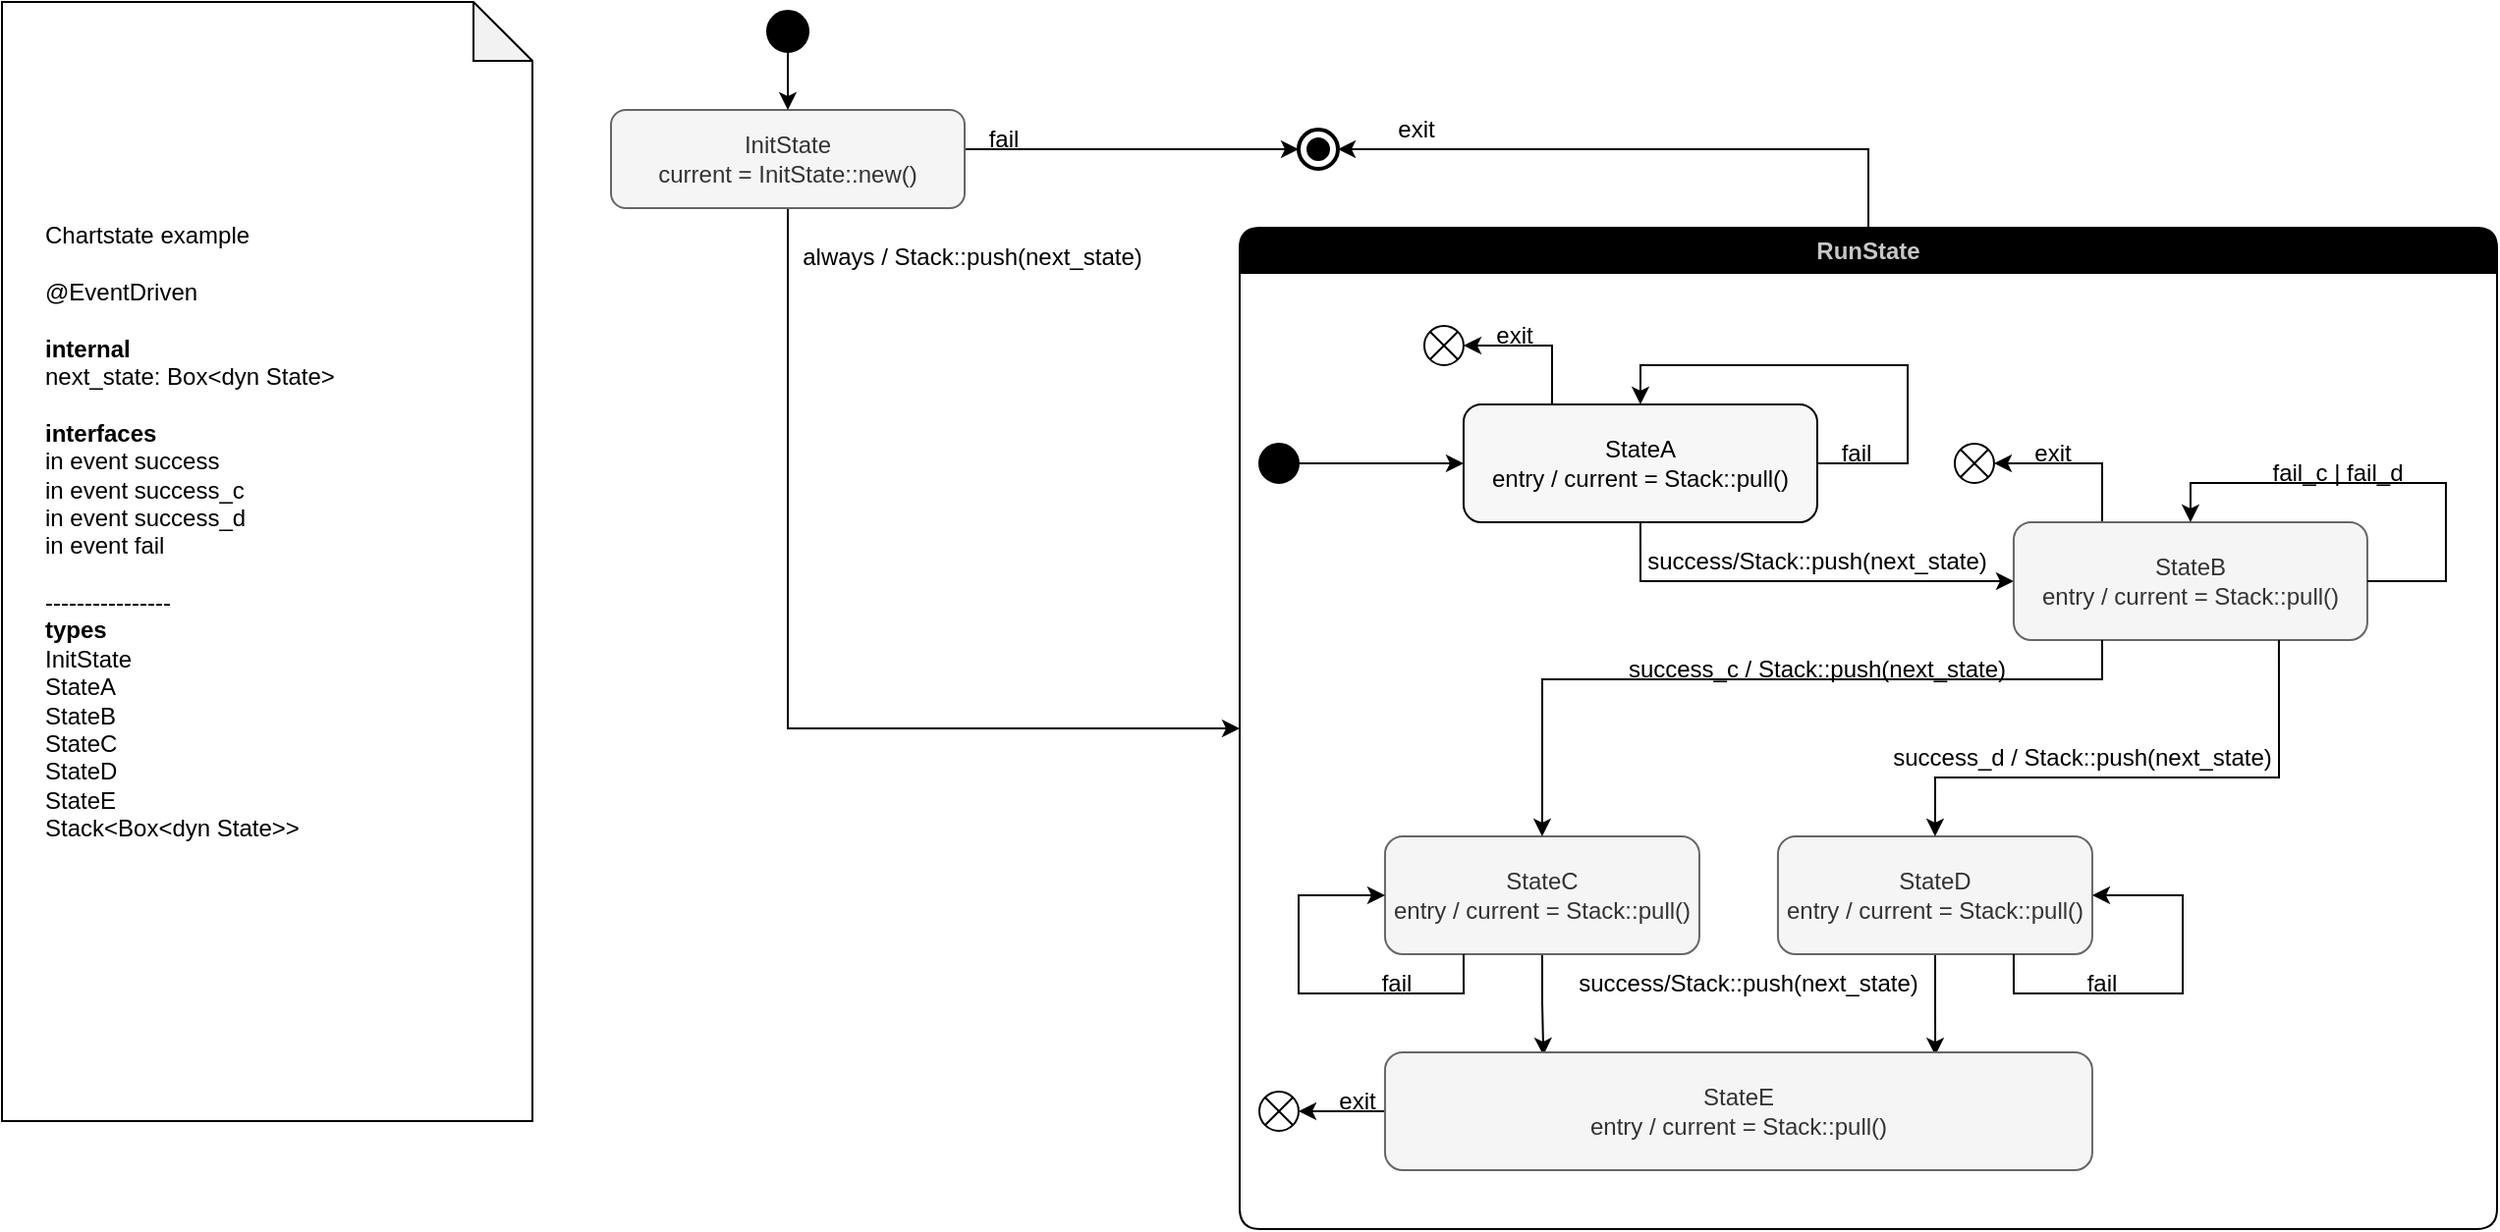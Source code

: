 <mxfile version="20.8.11" type="github">
  <diagram id="C5RBs43oDa-KdzZeNtuy" name="Page-1">
    <mxGraphModel dx="2022" dy="663" grid="1" gridSize="10" guides="1" tooltips="1" connect="1" arrows="1" fold="1" page="1" pageScale="1" pageWidth="827" pageHeight="1169" math="0" shadow="0">
      <root>
        <mxCell id="WIyWlLk6GJQsqaUBKTNV-0" />
        <mxCell id="WIyWlLk6GJQsqaUBKTNV-1" parent="WIyWlLk6GJQsqaUBKTNV-0" />
        <mxCell id="WplIWPO1-8t7H5gS-aHQ-6" style="edgeStyle=orthogonalEdgeStyle;rounded=0;orthogonalLoop=1;jettySize=auto;html=1;exitX=1;exitY=0.5;exitDx=0;exitDy=0;entryX=0;entryY=0.5;entryDx=0;entryDy=0;entryPerimeter=0;fontColor=#000000;" edge="1" parent="WIyWlLk6GJQsqaUBKTNV-1" source="WIyWlLk6GJQsqaUBKTNV-3" target="WplIWPO1-8t7H5gS-aHQ-52">
          <mxGeometry relative="1" as="geometry">
            <mxPoint x="80" y="40.0" as="targetPoint" />
            <Array as="points">
              <mxPoint x="350" y="90" />
              <mxPoint x="350" y="90" />
            </Array>
          </mxGeometry>
        </mxCell>
        <mxCell id="WplIWPO1-8t7H5gS-aHQ-11" style="edgeStyle=orthogonalEdgeStyle;rounded=0;orthogonalLoop=1;jettySize=auto;html=1;exitX=0.5;exitY=1;exitDx=0;exitDy=0;entryX=0;entryY=0.5;entryDx=0;entryDy=0;strokeColor=default;fontColor=#000000;" edge="1" parent="WIyWlLk6GJQsqaUBKTNV-1" source="WIyWlLk6GJQsqaUBKTNV-3" target="WplIWPO1-8t7H5gS-aHQ-2">
          <mxGeometry relative="1" as="geometry" />
        </mxCell>
        <mxCell id="WIyWlLk6GJQsqaUBKTNV-3" value="&lt;div&gt;InitState&lt;/div&gt;&lt;div&gt;current = InitState::new()&lt;br&gt;&lt;/div&gt;" style="rounded=1;whiteSpace=wrap;html=1;fontSize=12;glass=0;strokeWidth=1;shadow=0;fillColor=#f5f5f5;fontColor=#333333;strokeColor=#666666;" parent="WIyWlLk6GJQsqaUBKTNV-1" vertex="1">
          <mxGeometry x="130" y="70" width="180" height="50" as="geometry" />
        </mxCell>
        <mxCell id="WplIWPO1-8t7H5gS-aHQ-1" style="edgeStyle=orthogonalEdgeStyle;rounded=0;orthogonalLoop=1;jettySize=auto;html=1;entryX=0.5;entryY=0;entryDx=0;entryDy=0;" edge="1" parent="WIyWlLk6GJQsqaUBKTNV-1" source="WplIWPO1-8t7H5gS-aHQ-0" target="WIyWlLk6GJQsqaUBKTNV-3">
          <mxGeometry relative="1" as="geometry" />
        </mxCell>
        <mxCell id="WplIWPO1-8t7H5gS-aHQ-0" value="" style="strokeWidth=2;html=1;shape=mxgraph.flowchart.start_2;whiteSpace=wrap;fillColor=#000000;" vertex="1" parent="WIyWlLk6GJQsqaUBKTNV-1">
          <mxGeometry x="210" y="20" width="20" height="20" as="geometry" />
        </mxCell>
        <mxCell id="WplIWPO1-8t7H5gS-aHQ-68" style="edgeStyle=orthogonalEdgeStyle;rounded=0;orthogonalLoop=1;jettySize=auto;html=1;exitX=0.5;exitY=0;exitDx=0;exitDy=0;entryX=1;entryY=0.5;entryDx=0;entryDy=0;entryPerimeter=0;strokeColor=default;fontColor=#000000;startArrow=none;startFill=0;endArrow=classic;endFill=1;" edge="1" parent="WIyWlLk6GJQsqaUBKTNV-1" source="WplIWPO1-8t7H5gS-aHQ-2" target="WplIWPO1-8t7H5gS-aHQ-52">
          <mxGeometry relative="1" as="geometry" />
        </mxCell>
        <mxCell id="WplIWPO1-8t7H5gS-aHQ-2" value="&lt;font color=&quot;#C7C7C7&quot;&gt;RunState&lt;/font&gt;" style="swimlane;whiteSpace=wrap;html=1;fillColor=#000000;rounded=1;" vertex="1" parent="WIyWlLk6GJQsqaUBKTNV-1">
          <mxGeometry x="450" y="130" width="640" height="510" as="geometry">
            <mxRectangle x="450" y="130" width="156" height="50" as="alternateBounds" />
          </mxGeometry>
        </mxCell>
        <mxCell id="WplIWPO1-8t7H5gS-aHQ-29" style="edgeStyle=orthogonalEdgeStyle;rounded=0;orthogonalLoop=1;jettySize=auto;html=1;exitX=0.5;exitY=1;exitDx=0;exitDy=0;entryX=0;entryY=0.5;entryDx=0;entryDy=0;strokeColor=default;fontColor=#000000;" edge="1" parent="WplIWPO1-8t7H5gS-aHQ-2" source="WplIWPO1-8t7H5gS-aHQ-4" target="WplIWPO1-8t7H5gS-aHQ-12">
          <mxGeometry relative="1" as="geometry" />
        </mxCell>
        <mxCell id="WplIWPO1-8t7H5gS-aHQ-61" style="edgeStyle=orthogonalEdgeStyle;rounded=0;orthogonalLoop=1;jettySize=auto;html=1;exitX=0.25;exitY=0;exitDx=0;exitDy=0;entryX=1;entryY=0.5;entryDx=0;entryDy=0;entryPerimeter=0;strokeColor=default;fontColor=#000000;" edge="1" parent="WplIWPO1-8t7H5gS-aHQ-2" source="WplIWPO1-8t7H5gS-aHQ-4" target="WplIWPO1-8t7H5gS-aHQ-57">
          <mxGeometry relative="1" as="geometry" />
        </mxCell>
        <mxCell id="WplIWPO1-8t7H5gS-aHQ-4" value="&lt;div&gt;StateA&lt;/div&gt;&lt;div&gt;entry / current = Stack::pull()&lt;/div&gt;" style="whiteSpace=wrap;html=1;fontColor=#000000;fillColor=#F7F7F7;rounded=1;" vertex="1" parent="WplIWPO1-8t7H5gS-aHQ-2">
          <mxGeometry x="113.97" y="90" width="180" height="60" as="geometry" />
        </mxCell>
        <mxCell id="WplIWPO1-8t7H5gS-aHQ-10" style="edgeStyle=orthogonalEdgeStyle;rounded=0;orthogonalLoop=1;jettySize=auto;html=1;entryX=0;entryY=0.5;entryDx=0;entryDy=0;strokeColor=default;fontColor=#000000;exitX=1;exitY=0.5;exitDx=0;exitDy=0;" edge="1" parent="WplIWPO1-8t7H5gS-aHQ-2" source="WplIWPO1-8t7H5gS-aHQ-9" target="WplIWPO1-8t7H5gS-aHQ-4">
          <mxGeometry relative="1" as="geometry">
            <mxPoint x="73.97" y="120.0" as="sourcePoint" />
          </mxGeometry>
        </mxCell>
        <mxCell id="WplIWPO1-8t7H5gS-aHQ-9" value="" style="ellipse;whiteSpace=wrap;html=1;rounded=1;fontColor=#000000;fillColor=#000000;" vertex="1" parent="WplIWPO1-8t7H5gS-aHQ-2">
          <mxGeometry x="10" y="110" width="20" height="20" as="geometry" />
        </mxCell>
        <mxCell id="WplIWPO1-8t7H5gS-aHQ-14" value="success/Stack::push(next_state)" style="text;strokeColor=none;align=center;fillColor=none;html=1;verticalAlign=middle;whiteSpace=wrap;rounded=0;fontColor=#000000;" vertex="1" parent="WplIWPO1-8t7H5gS-aHQ-2">
          <mxGeometry x="223.97" y="150" width="140" height="40" as="geometry" />
        </mxCell>
        <mxCell id="WplIWPO1-8t7H5gS-aHQ-18" style="edgeStyle=orthogonalEdgeStyle;rounded=0;orthogonalLoop=1;jettySize=auto;html=1;exitX=1;exitY=0.5;exitDx=0;exitDy=0;strokeColor=default;fontColor=#000000;entryX=0.5;entryY=0;entryDx=0;entryDy=0;" edge="1" parent="WplIWPO1-8t7H5gS-aHQ-2" source="WplIWPO1-8t7H5gS-aHQ-4" target="WplIWPO1-8t7H5gS-aHQ-4">
          <mxGeometry relative="1" as="geometry">
            <mxPoint x="313.97" y="220" as="targetPoint" />
            <Array as="points">
              <mxPoint x="340" y="120" />
              <mxPoint x="340" y="70" />
              <mxPoint x="204" y="70" />
            </Array>
          </mxGeometry>
        </mxCell>
        <mxCell id="WplIWPO1-8t7H5gS-aHQ-19" value="fail" style="text;strokeColor=none;align=center;fillColor=none;html=1;verticalAlign=middle;whiteSpace=wrap;rounded=0;fontColor=#000000;" vertex="1" parent="WplIWPO1-8t7H5gS-aHQ-2">
          <mxGeometry x="283.97" y="100" width="60" height="30" as="geometry" />
        </mxCell>
        <mxCell id="WplIWPO1-8t7H5gS-aHQ-41" style="edgeStyle=orthogonalEdgeStyle;rounded=0;orthogonalLoop=1;jettySize=auto;html=1;entryX=0.778;entryY=0.026;entryDx=0;entryDy=0;strokeColor=default;fontColor=#000000;entryPerimeter=0;" edge="1" parent="WplIWPO1-8t7H5gS-aHQ-2" source="WplIWPO1-8t7H5gS-aHQ-21" target="WplIWPO1-8t7H5gS-aHQ-36">
          <mxGeometry relative="1" as="geometry" />
        </mxCell>
        <mxCell id="WplIWPO1-8t7H5gS-aHQ-21" value="&lt;div&gt;StateD&lt;/div&gt;&lt;div&gt;entry / current = Stack::pull()&lt;br&gt;&lt;/div&gt;" style="whiteSpace=wrap;html=1;rounded=1;fontColor=#333333;fillColor=#f5f5f5;strokeColor=#666666;" vertex="1" parent="WplIWPO1-8t7H5gS-aHQ-2">
          <mxGeometry x="273.97" y="310" width="160" height="60" as="geometry" />
        </mxCell>
        <mxCell id="WplIWPO1-8t7H5gS-aHQ-42" style="edgeStyle=orthogonalEdgeStyle;rounded=0;orthogonalLoop=1;jettySize=auto;html=1;exitX=0.5;exitY=1;exitDx=0;exitDy=0;entryX=0.224;entryY=0.026;entryDx=0;entryDy=0;strokeColor=default;fontColor=#000000;entryPerimeter=0;" edge="1" parent="WplIWPO1-8t7H5gS-aHQ-2" source="WplIWPO1-8t7H5gS-aHQ-20" target="WplIWPO1-8t7H5gS-aHQ-36">
          <mxGeometry relative="1" as="geometry" />
        </mxCell>
        <mxCell id="WplIWPO1-8t7H5gS-aHQ-20" value="&lt;div&gt;StateC&lt;/div&gt;&lt;div&gt;entry / current = Stack::pull()&lt;br&gt;&lt;/div&gt;" style="whiteSpace=wrap;html=1;rounded=1;fontColor=#333333;fillColor=#f5f5f5;strokeColor=#666666;" vertex="1" parent="WplIWPO1-8t7H5gS-aHQ-2">
          <mxGeometry x="73.97" y="310" width="160" height="60" as="geometry" />
        </mxCell>
        <mxCell id="WplIWPO1-8t7H5gS-aHQ-27" value="success_c / Stack::push(next_state)" style="text;strokeColor=none;align=center;fillColor=none;html=1;verticalAlign=middle;whiteSpace=wrap;rounded=0;fontColor=#000000;" vertex="1" parent="WplIWPO1-8t7H5gS-aHQ-2">
          <mxGeometry x="178.97" y="210" width="230" height="30" as="geometry" />
        </mxCell>
        <mxCell id="WplIWPO1-8t7H5gS-aHQ-62" style="edgeStyle=orthogonalEdgeStyle;rounded=0;orthogonalLoop=1;jettySize=auto;html=1;exitX=0.25;exitY=0;exitDx=0;exitDy=0;entryX=1;entryY=0.5;entryDx=0;entryDy=0;entryPerimeter=0;strokeColor=default;fontColor=#000000;" edge="1" parent="WplIWPO1-8t7H5gS-aHQ-2" source="WplIWPO1-8t7H5gS-aHQ-12" target="WplIWPO1-8t7H5gS-aHQ-56">
          <mxGeometry relative="1" as="geometry" />
        </mxCell>
        <mxCell id="WplIWPO1-8t7H5gS-aHQ-12" value="&lt;div&gt;StateB&lt;/div&gt;&lt;div&gt;entry / current = Stack::pull()&lt;/div&gt;" style="whiteSpace=wrap;html=1;rounded=1;fontColor=#333333;fillColor=#f5f5f5;strokeColor=#666666;" vertex="1" parent="WplIWPO1-8t7H5gS-aHQ-2">
          <mxGeometry x="393.97" y="150" width="180" height="60" as="geometry" />
        </mxCell>
        <mxCell id="WplIWPO1-8t7H5gS-aHQ-23" style="edgeStyle=orthogonalEdgeStyle;rounded=0;orthogonalLoop=1;jettySize=auto;html=1;exitX=0.75;exitY=1;exitDx=0;exitDy=0;strokeColor=default;fontColor=#000000;entryX=0.5;entryY=0;entryDx=0;entryDy=0;" edge="1" parent="WplIWPO1-8t7H5gS-aHQ-2" source="WplIWPO1-8t7H5gS-aHQ-12" target="WplIWPO1-8t7H5gS-aHQ-21">
          <mxGeometry relative="1" as="geometry">
            <Array as="points">
              <mxPoint x="528.97" y="280" />
              <mxPoint x="353.97" y="280" />
            </Array>
          </mxGeometry>
        </mxCell>
        <mxCell id="WplIWPO1-8t7H5gS-aHQ-24" style="edgeStyle=orthogonalEdgeStyle;rounded=0;orthogonalLoop=1;jettySize=auto;html=1;exitX=0.25;exitY=1;exitDx=0;exitDy=0;entryX=0.5;entryY=0;entryDx=0;entryDy=0;strokeColor=default;fontColor=#000000;" edge="1" parent="WplIWPO1-8t7H5gS-aHQ-2" source="WplIWPO1-8t7H5gS-aHQ-12" target="WplIWPO1-8t7H5gS-aHQ-20">
          <mxGeometry relative="1" as="geometry">
            <Array as="points">
              <mxPoint x="438.97" y="230" />
              <mxPoint x="153.97" y="230" />
            </Array>
          </mxGeometry>
        </mxCell>
        <mxCell id="WplIWPO1-8t7H5gS-aHQ-28" value="success_d / Stack::push(next_state)" style="text;strokeColor=none;align=center;fillColor=none;html=1;verticalAlign=middle;whiteSpace=wrap;rounded=0;fontColor=#000000;" vertex="1" parent="WplIWPO1-8t7H5gS-aHQ-2">
          <mxGeometry x="313.97" y="255" width="230" height="30" as="geometry" />
        </mxCell>
        <mxCell id="WplIWPO1-8t7H5gS-aHQ-33" value="" style="edgeStyle=none;orthogonalLoop=1;jettySize=auto;html=1;rounded=0;strokeColor=default;fontColor=#000000;entryX=0.5;entryY=0;entryDx=0;entryDy=0;exitX=1;exitY=0.5;exitDx=0;exitDy=0;" edge="1" parent="WplIWPO1-8t7H5gS-aHQ-2" source="WplIWPO1-8t7H5gS-aHQ-12" target="WplIWPO1-8t7H5gS-aHQ-12">
          <mxGeometry width="80" relative="1" as="geometry">
            <mxPoint x="408.97" y="110" as="sourcePoint" />
            <mxPoint x="488.97" y="110" as="targetPoint" />
            <Array as="points">
              <mxPoint x="613.97" y="180" />
              <mxPoint x="613.97" y="130" />
              <mxPoint x="483.97" y="130" />
            </Array>
          </mxGeometry>
        </mxCell>
        <mxCell id="WplIWPO1-8t7H5gS-aHQ-35" value="fail_c | fail_d" style="text;strokeColor=none;align=center;fillColor=none;html=1;verticalAlign=middle;whiteSpace=wrap;rounded=0;fontColor=#000000;" vertex="1" parent="WplIWPO1-8t7H5gS-aHQ-2">
          <mxGeometry x="503.97" y="110" width="110" height="30" as="geometry" />
        </mxCell>
        <mxCell id="WplIWPO1-8t7H5gS-aHQ-49" style="edgeStyle=orthogonalEdgeStyle;rounded=0;orthogonalLoop=1;jettySize=auto;html=1;exitX=0;exitY=0.5;exitDx=0;exitDy=0;entryX=1;entryY=0.5;entryDx=0;entryDy=0;entryPerimeter=0;strokeColor=default;fontColor=#000000;" edge="1" parent="WplIWPO1-8t7H5gS-aHQ-2" source="WplIWPO1-8t7H5gS-aHQ-36" target="WplIWPO1-8t7H5gS-aHQ-48">
          <mxGeometry relative="1" as="geometry" />
        </mxCell>
        <mxCell id="WplIWPO1-8t7H5gS-aHQ-36" value="&lt;div&gt;StateE&lt;/div&gt;&lt;div&gt;entry / current = Stack::pull()&lt;br&gt;&lt;/div&gt;" style="whiteSpace=wrap;html=1;rounded=1;fontColor=#333333;fillColor=#f5f5f5;strokeColor=#666666;" vertex="1" parent="WplIWPO1-8t7H5gS-aHQ-2">
          <mxGeometry x="73.97" y="420" width="360" height="60" as="geometry" />
        </mxCell>
        <mxCell id="WplIWPO1-8t7H5gS-aHQ-39" value="success/Stack::push(next_state)" style="text;strokeColor=none;align=center;fillColor=none;html=1;verticalAlign=middle;whiteSpace=wrap;rounded=0;fontColor=#000000;" vertex="1" parent="WplIWPO1-8t7H5gS-aHQ-2">
          <mxGeometry x="153.97" y="370" width="210" height="30" as="geometry" />
        </mxCell>
        <mxCell id="WplIWPO1-8t7H5gS-aHQ-43" style="edgeStyle=orthogonalEdgeStyle;rounded=0;orthogonalLoop=1;jettySize=auto;html=1;exitX=0.75;exitY=1;exitDx=0;exitDy=0;entryX=1;entryY=0.5;entryDx=0;entryDy=0;strokeColor=default;fontColor=#000000;" edge="1" parent="WplIWPO1-8t7H5gS-aHQ-2" source="WplIWPO1-8t7H5gS-aHQ-21" target="WplIWPO1-8t7H5gS-aHQ-21">
          <mxGeometry relative="1" as="geometry">
            <Array as="points">
              <mxPoint x="394" y="390" />
              <mxPoint x="480" y="390" />
              <mxPoint x="480" y="340" />
            </Array>
          </mxGeometry>
        </mxCell>
        <mxCell id="WplIWPO1-8t7H5gS-aHQ-44" value="fail" style="text;strokeColor=none;align=center;fillColor=none;html=1;verticalAlign=middle;whiteSpace=wrap;rounded=0;fontColor=#000000;" vertex="1" parent="WplIWPO1-8t7H5gS-aHQ-2">
          <mxGeometry x="408.97" y="370" width="60" height="30" as="geometry" />
        </mxCell>
        <mxCell id="WplIWPO1-8t7H5gS-aHQ-45" style="edgeStyle=orthogonalEdgeStyle;rounded=0;orthogonalLoop=1;jettySize=auto;html=1;exitX=0.25;exitY=1;exitDx=0;exitDy=0;entryX=0;entryY=0.5;entryDx=0;entryDy=0;strokeColor=default;fontColor=#000000;" edge="1" parent="WplIWPO1-8t7H5gS-aHQ-2" source="WplIWPO1-8t7H5gS-aHQ-20" target="WplIWPO1-8t7H5gS-aHQ-20">
          <mxGeometry relative="1" as="geometry">
            <Array as="points">
              <mxPoint x="114" y="390" />
              <mxPoint x="30" y="390" />
              <mxPoint x="30" y="340" />
            </Array>
          </mxGeometry>
        </mxCell>
        <mxCell id="WplIWPO1-8t7H5gS-aHQ-46" value="fail" style="text;strokeColor=none;align=center;fillColor=none;html=1;verticalAlign=middle;whiteSpace=wrap;rounded=0;fontColor=#000000;" vertex="1" parent="WplIWPO1-8t7H5gS-aHQ-2">
          <mxGeometry x="50" y="370" width="60" height="30" as="geometry" />
        </mxCell>
        <mxCell id="WplIWPO1-8t7H5gS-aHQ-48" value="" style="verticalLabelPosition=bottom;verticalAlign=top;html=1;shape=mxgraph.flowchart.or;rounded=1;fontColor=#000000;fillColor=none;" vertex="1" parent="WplIWPO1-8t7H5gS-aHQ-2">
          <mxGeometry x="10" y="440" width="20" height="20" as="geometry" />
        </mxCell>
        <mxCell id="WplIWPO1-8t7H5gS-aHQ-50" value="exit" style="text;strokeColor=none;align=center;fillColor=none;html=1;verticalAlign=middle;whiteSpace=wrap;rounded=0;fontColor=#000000;" vertex="1" parent="WplIWPO1-8t7H5gS-aHQ-2">
          <mxGeometry x="30" y="430" width="60" height="30" as="geometry" />
        </mxCell>
        <mxCell id="WplIWPO1-8t7H5gS-aHQ-56" value="" style="verticalLabelPosition=bottom;verticalAlign=top;html=1;shape=mxgraph.flowchart.or;rounded=1;fontColor=#000000;fillColor=none;" vertex="1" parent="WplIWPO1-8t7H5gS-aHQ-2">
          <mxGeometry x="363.97" y="110" width="20" height="20" as="geometry" />
        </mxCell>
        <mxCell id="WplIWPO1-8t7H5gS-aHQ-57" value="" style="verticalLabelPosition=bottom;verticalAlign=top;html=1;shape=mxgraph.flowchart.or;rounded=1;fontColor=#000000;fillColor=none;" vertex="1" parent="WplIWPO1-8t7H5gS-aHQ-2">
          <mxGeometry x="93.97" y="50" width="20" height="20" as="geometry" />
        </mxCell>
        <mxCell id="WplIWPO1-8t7H5gS-aHQ-63" value="exit" style="text;strokeColor=none;align=center;fillColor=none;html=1;verticalAlign=middle;whiteSpace=wrap;rounded=0;fontColor=#000000;" vertex="1" parent="WplIWPO1-8t7H5gS-aHQ-2">
          <mxGeometry x="110" y="40" width="60" height="30" as="geometry" />
        </mxCell>
        <mxCell id="WplIWPO1-8t7H5gS-aHQ-64" value="exit" style="text;strokeColor=none;align=center;fillColor=none;html=1;verticalAlign=middle;whiteSpace=wrap;rounded=0;fontColor=#000000;" vertex="1" parent="WplIWPO1-8t7H5gS-aHQ-2">
          <mxGeometry x="383.97" y="100" width="60" height="30" as="geometry" />
        </mxCell>
        <mxCell id="WplIWPO1-8t7H5gS-aHQ-3" value="&lt;font color=&quot;#000000&quot;&gt;always / Stack::push(next_state)&lt;br&gt;&lt;/font&gt;" style="text;html=1;strokeColor=none;fillColor=none;align=center;verticalAlign=middle;whiteSpace=wrap;rounded=0;fontColor=#C7C7C7;" vertex="1" parent="WIyWlLk6GJQsqaUBKTNV-1">
          <mxGeometry x="214" y="130" width="200" height="30" as="geometry" />
        </mxCell>
        <mxCell id="WplIWPO1-8t7H5gS-aHQ-7" value="fail" style="text;html=1;strokeColor=none;fillColor=none;align=center;verticalAlign=middle;whiteSpace=wrap;rounded=0;fontColor=#000000;" vertex="1" parent="WIyWlLk6GJQsqaUBKTNV-1">
          <mxGeometry x="300" y="75" width="60" height="20" as="geometry" />
        </mxCell>
        <mxCell id="WplIWPO1-8t7H5gS-aHQ-51" value="" style="strokeWidth=2;html=1;shape=mxgraph.flowchart.start_2;whiteSpace=wrap;fillColor=#000000;" vertex="1" parent="WIyWlLk6GJQsqaUBKTNV-1">
          <mxGeometry x="485" y="85" width="10" height="10" as="geometry" />
        </mxCell>
        <mxCell id="WplIWPO1-8t7H5gS-aHQ-52" value="" style="strokeWidth=2;html=1;shape=mxgraph.flowchart.start_2;whiteSpace=wrap;fillColor=none;" vertex="1" parent="WIyWlLk6GJQsqaUBKTNV-1">
          <mxGeometry x="480" y="80" width="20" height="20" as="geometry" />
        </mxCell>
        <mxCell id="WplIWPO1-8t7H5gS-aHQ-54" value="exit" style="text;strokeColor=none;align=center;fillColor=none;html=1;verticalAlign=middle;whiteSpace=wrap;rounded=0;fontColor=#000000;" vertex="1" parent="WIyWlLk6GJQsqaUBKTNV-1">
          <mxGeometry x="510" y="65" width="60" height="30" as="geometry" />
        </mxCell>
        <mxCell id="WplIWPO1-8t7H5gS-aHQ-70" value="&lt;br&gt;&lt;div&gt;&lt;br&gt;&lt;/div&gt;&lt;div&gt;&lt;br&gt;&lt;/div&gt;" style="shape=note;whiteSpace=wrap;html=1;backgroundOutline=1;darkOpacity=0.05;rounded=1;fontColor=#000000;fillColor=none;verticalAlign=top;" vertex="1" parent="WIyWlLk6GJQsqaUBKTNV-1">
          <mxGeometry x="-180" y="15" width="270" height="570" as="geometry" />
        </mxCell>
        <mxCell id="WplIWPO1-8t7H5gS-aHQ-72" value="&lt;div&gt;Chartstate example&lt;/div&gt;&lt;div&gt;&lt;br&gt;&lt;/div&gt;&lt;div&gt;@EventDriven&lt;/div&gt;&lt;div&gt;&lt;br&gt;&lt;/div&gt;&lt;div&gt;&lt;b&gt;internal&lt;/b&gt;&lt;/div&gt;&lt;div&gt;next_state: Box&amp;lt;dyn State&amp;gt;&lt;br&gt;&lt;/div&gt;&lt;div&gt;&lt;br&gt;&lt;/div&gt;&lt;div align=&quot;left&quot;&gt;&lt;b&gt;interfaces&lt;/b&gt;&lt;/div&gt;&lt;div align=&quot;left&quot;&gt;in event success&lt;/div&gt;&lt;div align=&quot;left&quot;&gt;in event success_c&lt;/div&gt;&lt;div align=&quot;left&quot;&gt;in event success_d&lt;br&gt;&lt;/div&gt;&lt;div align=&quot;left&quot;&gt;in event fail&lt;/div&gt;&lt;div align=&quot;left&quot;&gt;&lt;br&gt;&lt;/div&gt;&lt;div align=&quot;left&quot;&gt;----------------&lt;br&gt;&lt;/div&gt;&lt;div align=&quot;left&quot;&gt;&lt;b&gt;types&lt;/b&gt;&lt;/div&gt;&lt;div align=&quot;left&quot;&gt;InitState&lt;br&gt;&lt;/div&gt;&lt;div align=&quot;left&quot;&gt;StateA&lt;/div&gt;&lt;div align=&quot;left&quot;&gt;StateB&lt;/div&gt;&lt;div align=&quot;left&quot;&gt;StateC&lt;/div&gt;&lt;div align=&quot;left&quot;&gt;StateD&lt;/div&gt;&lt;div align=&quot;left&quot;&gt;StateE&lt;/div&gt;&lt;div align=&quot;left&quot;&gt;Stack&amp;lt;Box&amp;lt;dyn State&amp;gt;&amp;gt;&lt;br&gt;&lt;/div&gt;" style="text;whiteSpace=wrap;html=1;fontColor=#000000;" vertex="1" parent="WIyWlLk6GJQsqaUBKTNV-1">
          <mxGeometry x="-160" y="120" width="200" height="430" as="geometry" />
        </mxCell>
      </root>
    </mxGraphModel>
  </diagram>
</mxfile>
